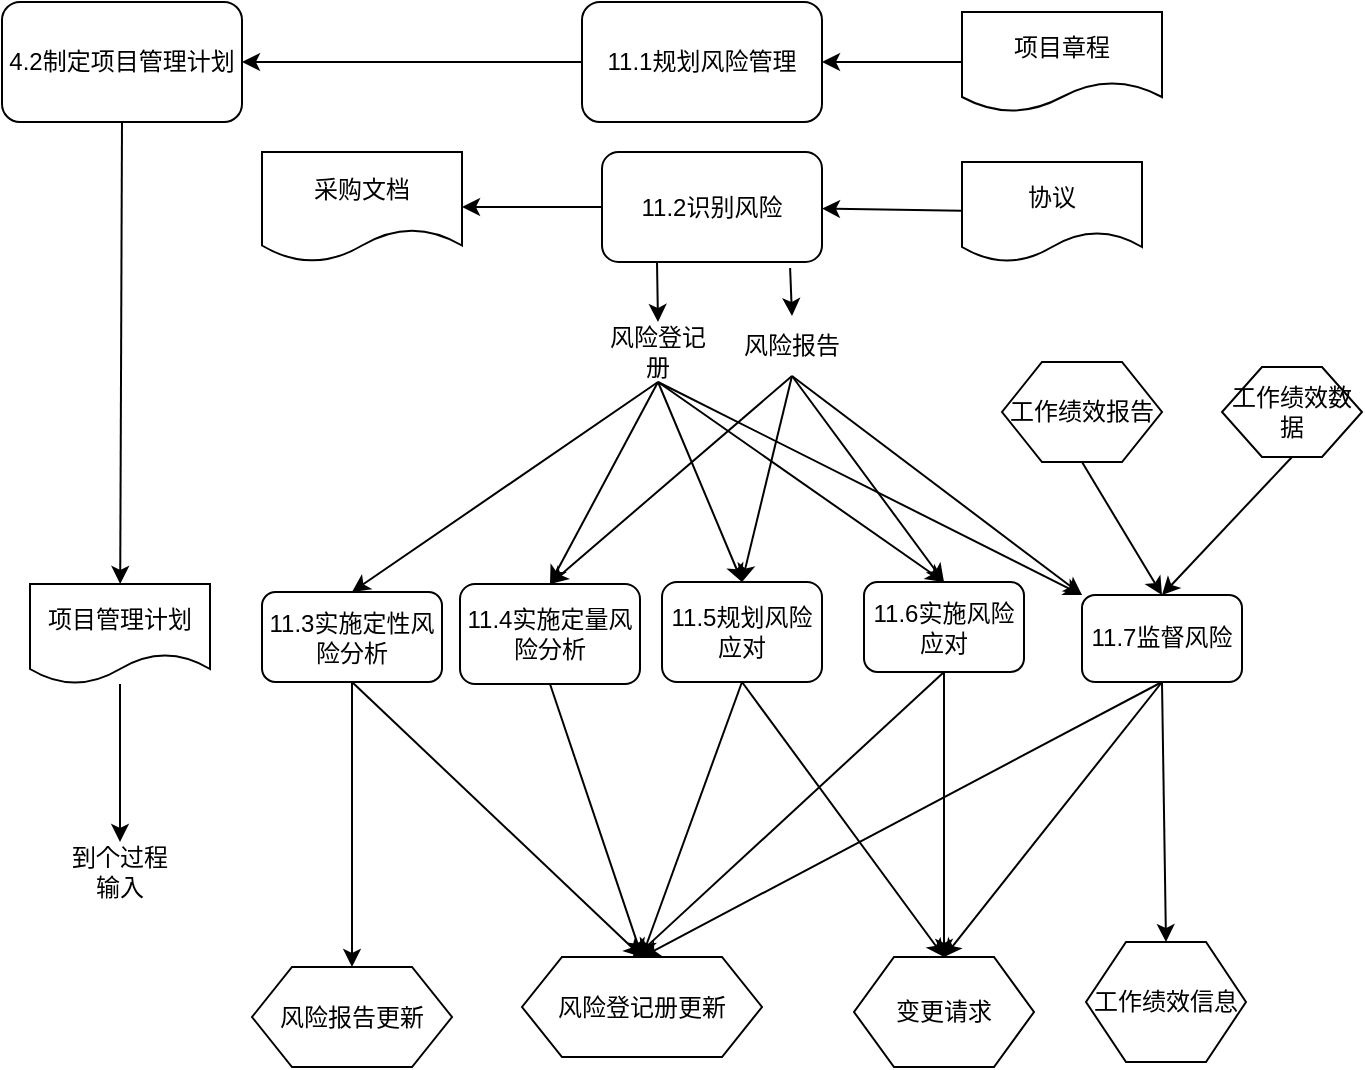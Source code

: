<mxfile>
    <diagram id="Nr3tkWQAfUF405wTtBQA" name="Page-1">
        <mxGraphModel dx="734" dy="1142" grid="1" gridSize="10" guides="1" tooltips="1" connect="1" arrows="1" fold="1" page="1" pageScale="1" pageWidth="850" pageHeight="1100" math="0" shadow="0">
            <root>
                <mxCell id="0"/>
                <mxCell id="1" parent="0"/>
                <mxCell id="5" value="" style="edgeStyle=none;html=1;" edge="1" parent="1" source="2" target="3">
                    <mxGeometry relative="1" as="geometry"/>
                </mxCell>
                <mxCell id="2" value="项目章程" style="shape=document;whiteSpace=wrap;html=1;boundedLbl=1;" vertex="1" parent="1">
                    <mxGeometry x="540" y="15" width="100" height="50" as="geometry"/>
                </mxCell>
                <mxCell id="6" value="" style="edgeStyle=none;html=1;" edge="1" parent="1" source="3" target="4">
                    <mxGeometry relative="1" as="geometry"/>
                </mxCell>
                <mxCell id="3" value="11.1规划风险管理" style="rounded=1;whiteSpace=wrap;html=1;" vertex="1" parent="1">
                    <mxGeometry x="350" y="10" width="120" height="60" as="geometry"/>
                </mxCell>
                <mxCell id="48" style="edgeStyle=none;html=1;exitX=0.5;exitY=1;exitDx=0;exitDy=0;" edge="1" parent="1" source="4" target="47">
                    <mxGeometry relative="1" as="geometry"/>
                </mxCell>
                <mxCell id="4" value="4.2制定项目管理计划" style="rounded=1;whiteSpace=wrap;html=1;" vertex="1" parent="1">
                    <mxGeometry x="60" y="10" width="120" height="60" as="geometry"/>
                </mxCell>
                <mxCell id="9" value="" style="edgeStyle=none;html=1;" edge="1" parent="1" source="7" target="8">
                    <mxGeometry relative="1" as="geometry"/>
                </mxCell>
                <mxCell id="7" value="协议" style="shape=document;whiteSpace=wrap;html=1;boundedLbl=1;" vertex="1" parent="1">
                    <mxGeometry x="540" y="90" width="90" height="50" as="geometry"/>
                </mxCell>
                <mxCell id="11" value="" style="edgeStyle=none;html=1;" edge="1" parent="1" source="8" target="10">
                    <mxGeometry relative="1" as="geometry"/>
                </mxCell>
                <mxCell id="19" style="edgeStyle=none;html=1;exitX=0.25;exitY=1;exitDx=0;exitDy=0;entryX=0.5;entryY=0;entryDx=0;entryDy=0;" edge="1" parent="1" source="8" target="18">
                    <mxGeometry relative="1" as="geometry"/>
                </mxCell>
                <mxCell id="26" style="edgeStyle=none;html=1;exitX=0.855;exitY=1.055;exitDx=0;exitDy=0;entryX=0.5;entryY=0;entryDx=0;entryDy=0;exitPerimeter=0;" edge="1" parent="1" source="8" target="25">
                    <mxGeometry relative="1" as="geometry"/>
                </mxCell>
                <mxCell id="8" value="11.2识别风险" style="rounded=1;whiteSpace=wrap;html=1;" vertex="1" parent="1">
                    <mxGeometry x="360" y="85" width="110" height="55" as="geometry"/>
                </mxCell>
                <mxCell id="10" value="采购文档" style="shape=document;whiteSpace=wrap;html=1;boundedLbl=1;" vertex="1" parent="1">
                    <mxGeometry x="190" y="85" width="100" height="55" as="geometry"/>
                </mxCell>
                <mxCell id="38" style="edgeStyle=none;html=1;exitX=0.5;exitY=1;exitDx=0;exitDy=0;entryX=0.5;entryY=0;entryDx=0;entryDy=0;" edge="1" parent="1" source="12" target="35">
                    <mxGeometry relative="1" as="geometry"/>
                </mxCell>
                <mxCell id="42" style="edgeStyle=none;html=1;exitX=0.5;exitY=1;exitDx=0;exitDy=0;entryX=0.5;entryY=0;entryDx=0;entryDy=0;" edge="1" parent="1" source="12" target="41">
                    <mxGeometry relative="1" as="geometry"/>
                </mxCell>
                <mxCell id="12" value="11.5规划风险应对" style="rounded=1;whiteSpace=wrap;html=1;" vertex="1" parent="1">
                    <mxGeometry x="390" y="300" width="80" height="50" as="geometry"/>
                </mxCell>
                <mxCell id="37" style="edgeStyle=none;html=1;exitX=0.5;exitY=1;exitDx=0;exitDy=0;entryX=0.5;entryY=0;entryDx=0;entryDy=0;" edge="1" parent="1" source="13" target="35">
                    <mxGeometry relative="1" as="geometry">
                        <mxPoint x="340" y="450" as="targetPoint"/>
                    </mxGeometry>
                </mxCell>
                <mxCell id="13" value="11.4实施定量风险分析" style="rounded=1;whiteSpace=wrap;html=1;" vertex="1" parent="1">
                    <mxGeometry x="289" y="301" width="90" height="50" as="geometry"/>
                </mxCell>
                <mxCell id="36" style="edgeStyle=none;html=1;exitX=0.5;exitY=1;exitDx=0;exitDy=0;entryX=0.5;entryY=0;entryDx=0;entryDy=0;" edge="1" parent="1" source="14" target="35">
                    <mxGeometry relative="1" as="geometry"/>
                </mxCell>
                <mxCell id="52" style="edgeStyle=none;html=1;exitX=0.5;exitY=1;exitDx=0;exitDy=0;entryX=0.5;entryY=0;entryDx=0;entryDy=0;" edge="1" parent="1" source="14" target="51">
                    <mxGeometry relative="1" as="geometry"/>
                </mxCell>
                <mxCell id="14" value="11.3实施定性风险分析" style="rounded=1;whiteSpace=wrap;html=1;" vertex="1" parent="1">
                    <mxGeometry x="190" y="305" width="90" height="45" as="geometry"/>
                </mxCell>
                <mxCell id="39" style="edgeStyle=none;html=1;exitX=0.5;exitY=1;exitDx=0;exitDy=0;entryX=0.454;entryY=0.04;entryDx=0;entryDy=0;entryPerimeter=0;" edge="1" parent="1" source="15" target="35">
                    <mxGeometry relative="1" as="geometry"/>
                </mxCell>
                <mxCell id="43" style="edgeStyle=none;html=1;exitX=0.5;exitY=1;exitDx=0;exitDy=0;entryX=0.5;entryY=0;entryDx=0;entryDy=0;" edge="1" parent="1" source="15" target="41">
                    <mxGeometry relative="1" as="geometry"/>
                </mxCell>
                <mxCell id="15" value="11.6实施风险应对" style="rounded=1;whiteSpace=wrap;html=1;" vertex="1" parent="1">
                    <mxGeometry x="491" y="300" width="80" height="45" as="geometry"/>
                </mxCell>
                <mxCell id="40" style="edgeStyle=none;html=1;exitX=0.5;exitY=1;exitDx=0;exitDy=0;entryX=0.5;entryY=0;entryDx=0;entryDy=0;" edge="1" parent="1" source="16" target="35">
                    <mxGeometry relative="1" as="geometry"/>
                </mxCell>
                <mxCell id="44" style="edgeStyle=none;html=1;exitX=0.5;exitY=1;exitDx=0;exitDy=0;entryX=0.5;entryY=0;entryDx=0;entryDy=0;" edge="1" parent="1" source="16" target="41">
                    <mxGeometry relative="1" as="geometry"/>
                </mxCell>
                <mxCell id="46" style="edgeStyle=none;html=1;exitX=0.5;exitY=1;exitDx=0;exitDy=0;entryX=0.5;entryY=0;entryDx=0;entryDy=0;" edge="1" parent="1" source="16" target="45">
                    <mxGeometry relative="1" as="geometry">
                        <mxPoint x="660" y="480" as="targetPoint"/>
                    </mxGeometry>
                </mxCell>
                <mxCell id="16" value="11.7监督风险" style="rounded=1;whiteSpace=wrap;html=1;" vertex="1" parent="1">
                    <mxGeometry x="600" y="306.5" width="80" height="43.5" as="geometry"/>
                </mxCell>
                <mxCell id="20" style="edgeStyle=none;html=1;exitX=0.5;exitY=1;exitDx=0;exitDy=0;entryX=0.5;entryY=0;entryDx=0;entryDy=0;" edge="1" parent="1" source="18" target="14">
                    <mxGeometry relative="1" as="geometry"/>
                </mxCell>
                <mxCell id="21" style="edgeStyle=none;html=1;exitX=0.5;exitY=1;exitDx=0;exitDy=0;entryX=0.5;entryY=0;entryDx=0;entryDy=0;" edge="1" parent="1" source="18" target="13">
                    <mxGeometry relative="1" as="geometry"/>
                </mxCell>
                <mxCell id="22" style="edgeStyle=none;html=1;exitX=0.5;exitY=1;exitDx=0;exitDy=0;entryX=0.5;entryY=0;entryDx=0;entryDy=0;" edge="1" parent="1" source="18" target="12">
                    <mxGeometry relative="1" as="geometry"/>
                </mxCell>
                <mxCell id="23" style="edgeStyle=none;html=1;exitX=0.5;exitY=1;exitDx=0;exitDy=0;entryX=0.5;entryY=0;entryDx=0;entryDy=0;" edge="1" parent="1" source="18" target="15">
                    <mxGeometry relative="1" as="geometry"/>
                </mxCell>
                <mxCell id="24" style="edgeStyle=none;html=1;exitX=0.5;exitY=1;exitDx=0;exitDy=0;exitPerimeter=0;entryX=0;entryY=0;entryDx=0;entryDy=0;" edge="1" parent="1" source="18" target="16">
                    <mxGeometry relative="1" as="geometry">
                        <mxPoint x="590" y="290" as="targetPoint"/>
                    </mxGeometry>
                </mxCell>
                <mxCell id="18" value="风险登记册" style="text;html=1;strokeColor=none;fillColor=none;align=center;verticalAlign=middle;whiteSpace=wrap;rounded=0;" vertex="1" parent="1">
                    <mxGeometry x="358" y="170" width="60" height="30" as="geometry"/>
                </mxCell>
                <mxCell id="27" style="edgeStyle=none;html=1;exitX=0.5;exitY=1;exitDx=0;exitDy=0;entryX=0.5;entryY=0;entryDx=0;entryDy=0;" edge="1" parent="1" source="25" target="13">
                    <mxGeometry relative="1" as="geometry">
                        <mxPoint x="320" y="300" as="targetPoint"/>
                    </mxGeometry>
                </mxCell>
                <mxCell id="28" style="edgeStyle=none;html=1;exitX=0.5;exitY=1;exitDx=0;exitDy=0;entryX=0.5;entryY=0;entryDx=0;entryDy=0;" edge="1" parent="1" source="25" target="12">
                    <mxGeometry relative="1" as="geometry"/>
                </mxCell>
                <mxCell id="29" style="edgeStyle=none;html=1;exitX=0.5;exitY=1;exitDx=0;exitDy=0;entryX=0.5;entryY=0;entryDx=0;entryDy=0;" edge="1" parent="1" source="25" target="15">
                    <mxGeometry relative="1" as="geometry"/>
                </mxCell>
                <mxCell id="30" style="edgeStyle=none;html=1;exitX=0.5;exitY=1;exitDx=0;exitDy=0;entryX=0;entryY=0;entryDx=0;entryDy=0;" edge="1" parent="1" source="25" target="16">
                    <mxGeometry relative="1" as="geometry"/>
                </mxCell>
                <mxCell id="25" value="风险报告" style="text;html=1;strokeColor=none;fillColor=none;align=center;verticalAlign=middle;whiteSpace=wrap;rounded=0;" vertex="1" parent="1">
                    <mxGeometry x="425" y="167" width="60" height="30" as="geometry"/>
                </mxCell>
                <mxCell id="33" style="edgeStyle=none;html=1;exitX=0.5;exitY=1;exitDx=0;exitDy=0;entryX=0.5;entryY=0;entryDx=0;entryDy=0;" edge="1" parent="1" source="31" target="16">
                    <mxGeometry relative="1" as="geometry"/>
                </mxCell>
                <mxCell id="31" value="工作绩效报告" style="shape=hexagon;perimeter=hexagonPerimeter2;whiteSpace=wrap;html=1;fixedSize=1;" vertex="1" parent="1">
                    <mxGeometry x="560" y="190" width="80" height="50" as="geometry"/>
                </mxCell>
                <mxCell id="34" style="edgeStyle=none;html=1;entryX=0.5;entryY=0;entryDx=0;entryDy=0;exitX=0.5;exitY=1;exitDx=0;exitDy=0;" edge="1" parent="1" source="32" target="16">
                    <mxGeometry relative="1" as="geometry"/>
                </mxCell>
                <mxCell id="32" value="工作绩效数据" style="shape=hexagon;perimeter=hexagonPerimeter2;whiteSpace=wrap;html=1;fixedSize=1;" vertex="1" parent="1">
                    <mxGeometry x="670" y="192.5" width="70" height="45" as="geometry"/>
                </mxCell>
                <mxCell id="35" value="风险登记册更新" style="shape=hexagon;perimeter=hexagonPerimeter2;whiteSpace=wrap;html=1;fixedSize=1;" vertex="1" parent="1">
                    <mxGeometry x="320" y="487.5" width="120" height="50" as="geometry"/>
                </mxCell>
                <mxCell id="41" value="变更请求" style="shape=hexagon;perimeter=hexagonPerimeter2;whiteSpace=wrap;html=1;fixedSize=1;" vertex="1" parent="1">
                    <mxGeometry x="486" y="487.5" width="90" height="55" as="geometry"/>
                </mxCell>
                <mxCell id="45" value="工作绩效信息" style="shape=hexagon;perimeter=hexagonPerimeter2;whiteSpace=wrap;html=1;fixedSize=1;" vertex="1" parent="1">
                    <mxGeometry x="602" y="480" width="80" height="60" as="geometry"/>
                </mxCell>
                <mxCell id="50" value="" style="edgeStyle=none;html=1;" edge="1" parent="1" source="47" target="49">
                    <mxGeometry relative="1" as="geometry"/>
                </mxCell>
                <mxCell id="47" value="项目管理计划" style="shape=document;whiteSpace=wrap;html=1;boundedLbl=1;" vertex="1" parent="1">
                    <mxGeometry x="74" y="301" width="90" height="50" as="geometry"/>
                </mxCell>
                <mxCell id="49" value="到个过程输入" style="text;html=1;strokeColor=none;fillColor=none;align=center;verticalAlign=middle;whiteSpace=wrap;rounded=0;" vertex="1" parent="1">
                    <mxGeometry x="89" y="430" width="60" height="30" as="geometry"/>
                </mxCell>
                <mxCell id="51" value="风险报告更新" style="shape=hexagon;perimeter=hexagonPerimeter2;whiteSpace=wrap;html=1;fixedSize=1;" vertex="1" parent="1">
                    <mxGeometry x="185" y="492.5" width="100" height="50" as="geometry"/>
                </mxCell>
            </root>
        </mxGraphModel>
    </diagram>
</mxfile>